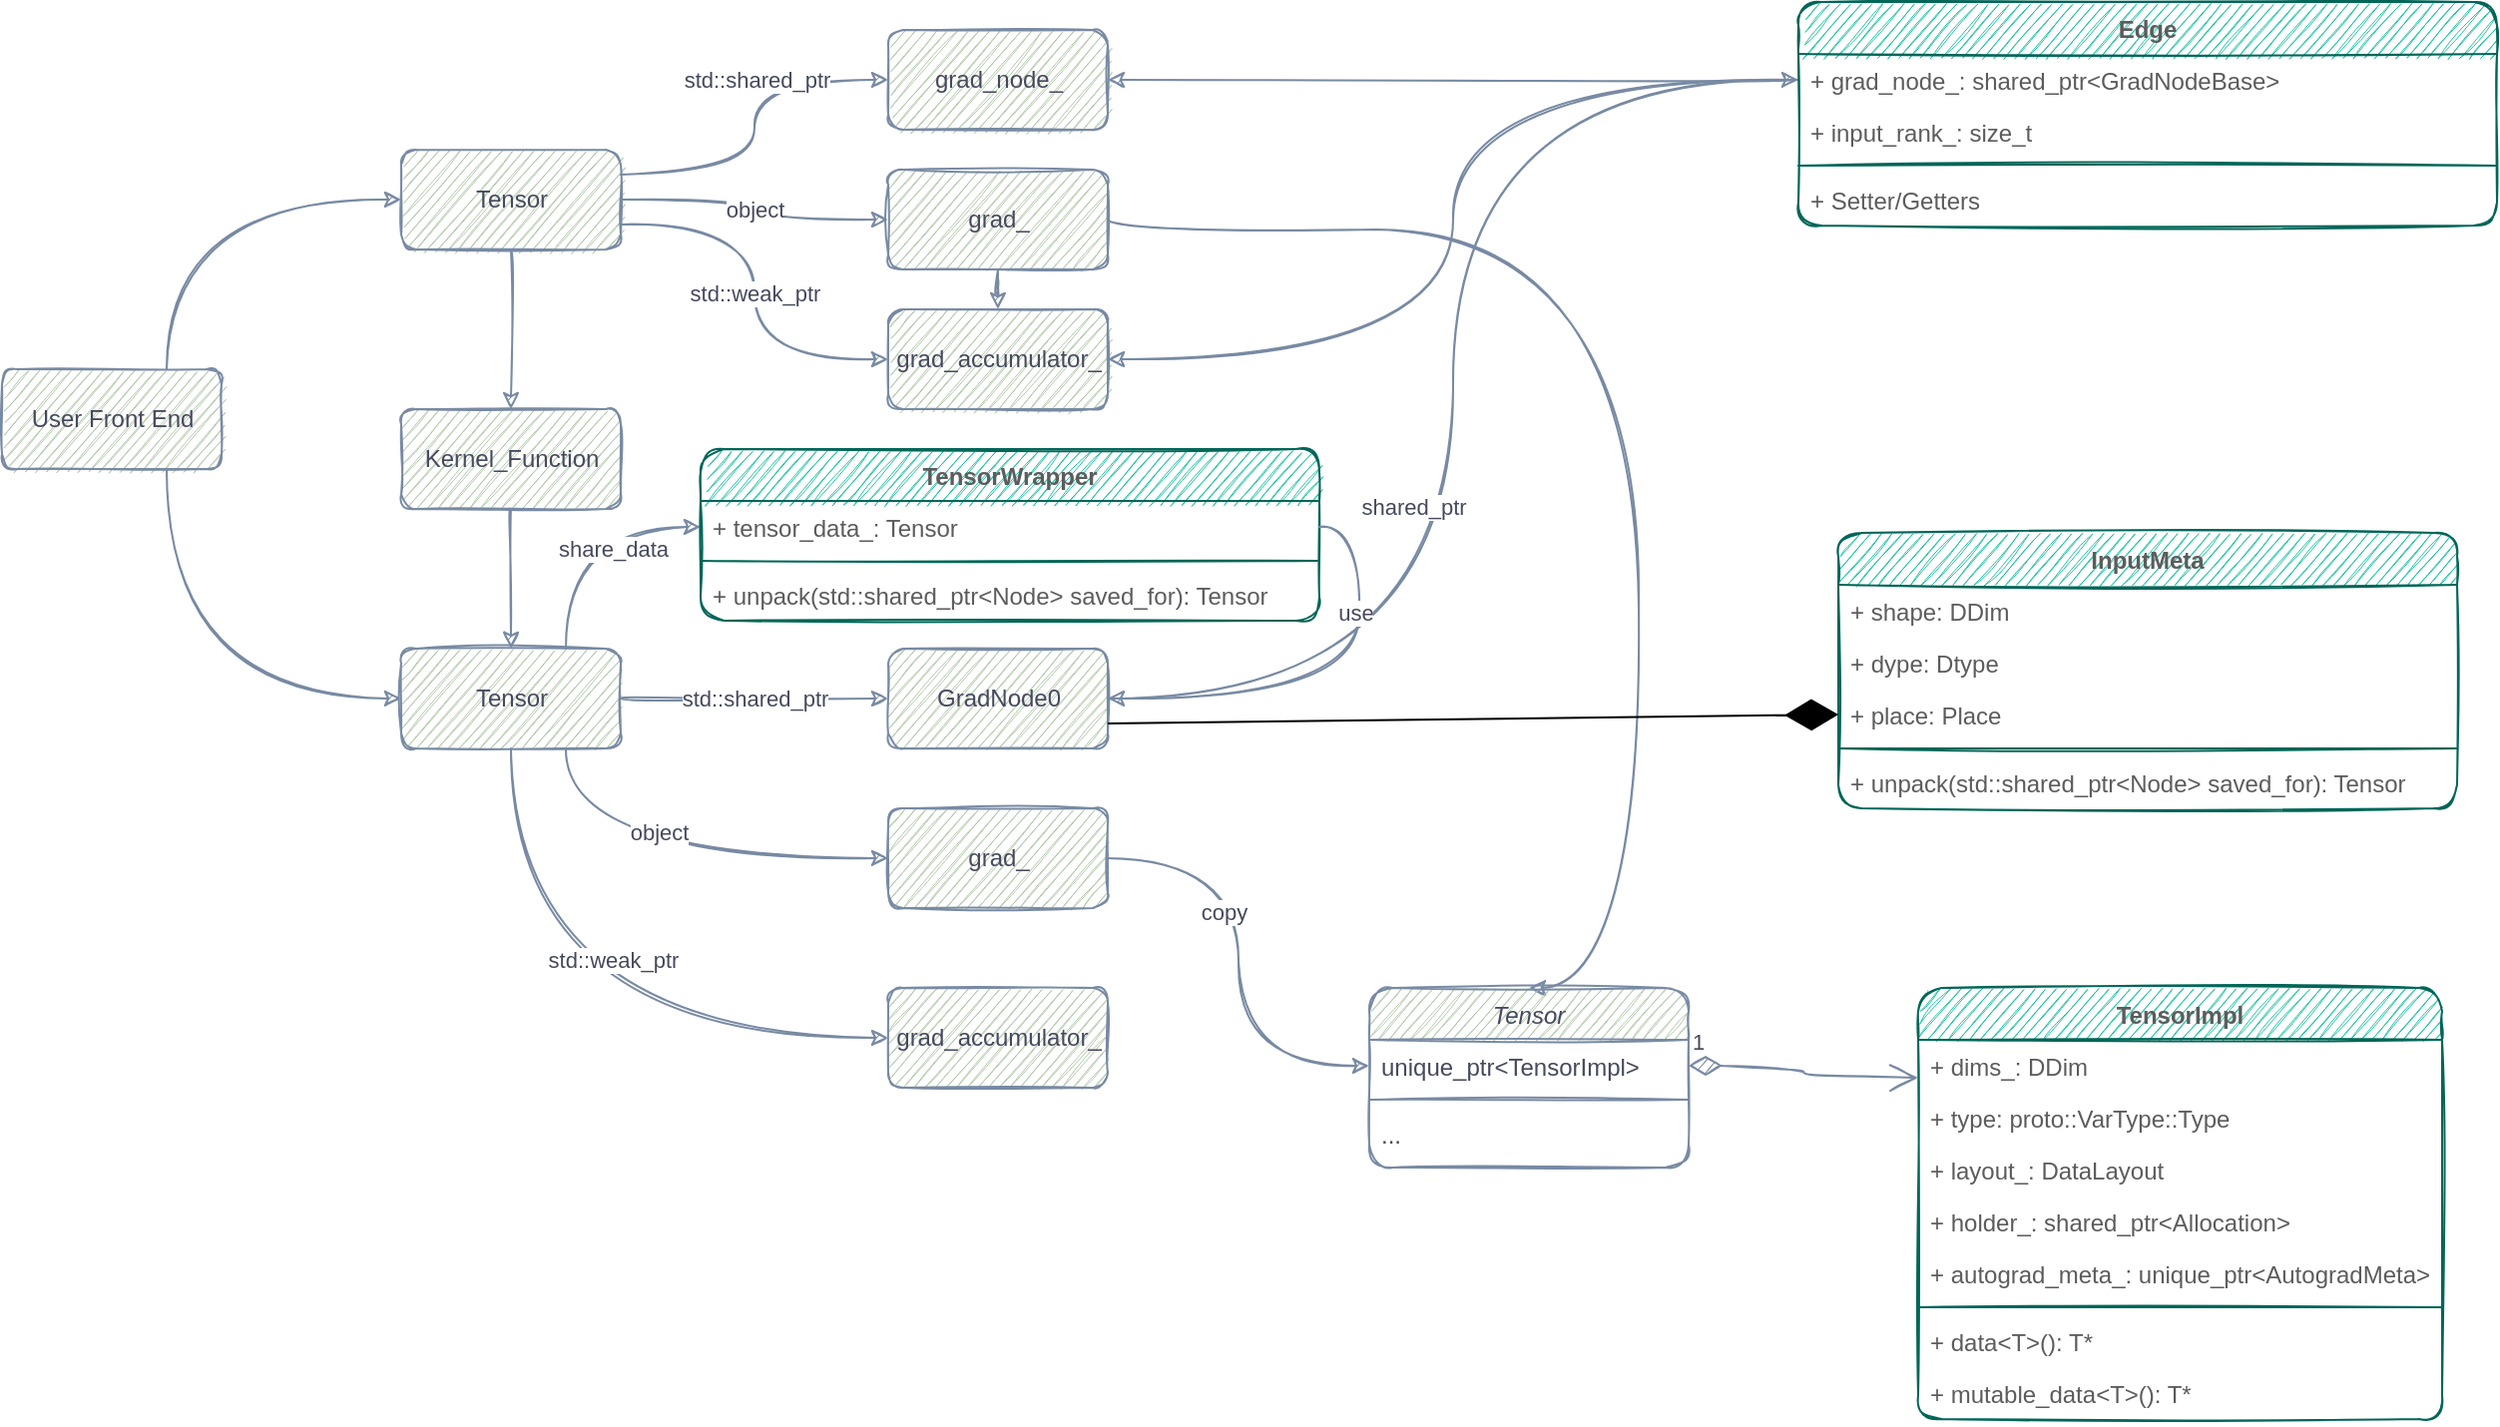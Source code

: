 <mxfile version="14.7.0" type="github">
  <diagram id="wdjLH5UwVM_nEjBRr2EJ" name="Page-1">
    <mxGraphModel dx="2066" dy="737" grid="1" gridSize="10" guides="1" tooltips="1" connect="1" arrows="1" fold="1" page="1" pageScale="1" pageWidth="850" pageHeight="1100" math="0" shadow="0">
      <root>
        <mxCell id="0" />
        <mxCell id="1" parent="0" />
        <mxCell id="DjDlUBk-94I_P1uRHrz8-1" style="edgeStyle=orthogonalEdgeStyle;curved=1;rounded=1;sketch=1;orthogonalLoop=1;jettySize=auto;html=1;exitX=0.5;exitY=1;exitDx=0;exitDy=0;entryX=0;entryY=0.5;entryDx=0;entryDy=0;fontColor=#46495D;strokeColor=#788AA3;fillColor=#B2C9AB;" parent="1" source="DjDlUBk-94I_P1uRHrz8-8" target="DjDlUBk-94I_P1uRHrz8-19" edge="1">
          <mxGeometry relative="1" as="geometry" />
        </mxCell>
        <mxCell id="DjDlUBk-94I_P1uRHrz8-2" value="std::weak_ptr" style="edgeLabel;html=1;align=center;verticalAlign=middle;resizable=0;points=[];fontColor=#46495D;" parent="DjDlUBk-94I_P1uRHrz8-1" vertex="1" connectable="0">
          <mxGeometry x="0.174" y="39" relative="1" as="geometry">
            <mxPoint as="offset" />
          </mxGeometry>
        </mxCell>
        <mxCell id="DjDlUBk-94I_P1uRHrz8-3" style="edgeStyle=orthogonalEdgeStyle;curved=1;rounded=1;sketch=1;orthogonalLoop=1;jettySize=auto;html=1;exitX=0.75;exitY=1;exitDx=0;exitDy=0;entryX=0;entryY=0.5;entryDx=0;entryDy=0;fontColor=#46495D;strokeColor=#788AA3;fillColor=#B2C9AB;" parent="1" source="DjDlUBk-94I_P1uRHrz8-8" target="DjDlUBk-94I_P1uRHrz8-15" edge="1">
          <mxGeometry relative="1" as="geometry" />
        </mxCell>
        <mxCell id="DjDlUBk-94I_P1uRHrz8-4" value="object" style="edgeLabel;html=1;align=center;verticalAlign=middle;resizable=0;points=[];fontColor=#46495D;" parent="DjDlUBk-94I_P1uRHrz8-3" vertex="1" connectable="0">
          <mxGeometry x="-0.068" y="13" relative="1" as="geometry">
            <mxPoint as="offset" />
          </mxGeometry>
        </mxCell>
        <mxCell id="DjDlUBk-94I_P1uRHrz8-5" value="std::shared_ptr" style="edgeStyle=orthogonalEdgeStyle;curved=1;rounded=1;sketch=1;orthogonalLoop=1;jettySize=auto;html=1;exitX=1;exitY=0.5;exitDx=0;exitDy=0;entryX=0;entryY=0.5;entryDx=0;entryDy=0;fontColor=#46495D;strokeColor=#788AA3;fillColor=#B2C9AB;" parent="1" source="DjDlUBk-94I_P1uRHrz8-8" target="DjDlUBk-94I_P1uRHrz8-12" edge="1">
          <mxGeometry relative="1" as="geometry" />
        </mxCell>
        <mxCell id="DjDlUBk-94I_P1uRHrz8-6" style="edgeStyle=orthogonalEdgeStyle;curved=1;rounded=1;sketch=1;orthogonalLoop=1;jettySize=auto;html=1;exitX=0.75;exitY=0;exitDx=0;exitDy=0;entryX=0;entryY=0.5;entryDx=0;entryDy=0;fontColor=#46495D;strokeColor=#788AA3;fillColor=#B2C9AB;" parent="1" source="DjDlUBk-94I_P1uRHrz8-8" target="DjDlUBk-94I_P1uRHrz8-49" edge="1">
          <mxGeometry relative="1" as="geometry" />
        </mxCell>
        <mxCell id="DjDlUBk-94I_P1uRHrz8-7" value="share_data" style="edgeLabel;html=1;align=center;verticalAlign=middle;resizable=0;points=[];fontColor=#46495D;" parent="DjDlUBk-94I_P1uRHrz8-6" vertex="1" connectable="0">
          <mxGeometry x="0.304" y="-11" relative="1" as="geometry">
            <mxPoint as="offset" />
          </mxGeometry>
        </mxCell>
        <mxCell id="DjDlUBk-94I_P1uRHrz8-8" value="Tensor" style="html=1;rounded=1;sketch=1;fontColor=#46495D;strokeColor=#788AA3;fillColor=#B2C9AB;" parent="1" vertex="1">
          <mxGeometry x="210" y="840" width="110" height="50" as="geometry" />
        </mxCell>
        <mxCell id="DjDlUBk-94I_P1uRHrz8-9" style="edgeStyle=orthogonalEdgeStyle;curved=1;rounded=1;sketch=1;orthogonalLoop=1;jettySize=auto;html=1;exitX=1;exitY=0.5;exitDx=0;exitDy=0;entryX=0;entryY=0.5;entryDx=0;entryDy=0;fontColor=#46495D;strokeColor=#788AA3;fillColor=#B2C9AB;" parent="1" source="DjDlUBk-94I_P1uRHrz8-12" target="oUVosOLtsmR4s0kaUU6V-9" edge="1">
          <mxGeometry relative="1" as="geometry">
            <mxPoint x="862.5" y="720" as="targetPoint" />
          </mxGeometry>
        </mxCell>
        <mxCell id="DjDlUBk-94I_P1uRHrz8-10" value="shared_ptr" style="edgeLabel;html=1;align=center;verticalAlign=middle;resizable=0;points=[];fontColor=#46495D;" parent="DjDlUBk-94I_P1uRHrz8-9" vertex="1" connectable="0">
          <mxGeometry x="-0.178" y="21" relative="1" as="geometry">
            <mxPoint x="1" as="offset" />
          </mxGeometry>
        </mxCell>
        <mxCell id="DjDlUBk-94I_P1uRHrz8-11" style="edgeStyle=orthogonalEdgeStyle;curved=1;rounded=1;sketch=1;orthogonalLoop=1;jettySize=auto;html=1;exitX=1;exitY=0.5;exitDx=0;exitDy=0;entryX=0.5;entryY=0;entryDx=0;entryDy=0;fontColor=#46495D;strokeColor=#788AA3;fillColor=#B2C9AB;" parent="1" source="DjDlUBk-94I_P1uRHrz8-28" target="DjDlUBk-94I_P1uRHrz8-29" edge="1">
          <mxGeometry relative="1" as="geometry">
            <Array as="points">
              <mxPoint x="564" y="630" />
              <mxPoint x="830" y="630" />
              <mxPoint x="830" y="1010" />
            </Array>
          </mxGeometry>
        </mxCell>
        <mxCell id="DjDlUBk-94I_P1uRHrz8-12" value="GradNode0" style="html=1;rounded=1;sketch=1;fontColor=#46495D;strokeColor=#788AA3;fillColor=#B2C9AB;" parent="1" vertex="1">
          <mxGeometry x="454" y="840" width="110" height="50" as="geometry" />
        </mxCell>
        <mxCell id="DjDlUBk-94I_P1uRHrz8-13" style="edgeStyle=orthogonalEdgeStyle;curved=1;rounded=1;sketch=1;orthogonalLoop=1;jettySize=auto;html=1;exitX=1;exitY=0.5;exitDx=0;exitDy=0;entryX=0;entryY=0.5;entryDx=0;entryDy=0;fontColor=#46495D;strokeColor=#788AA3;fillColor=#B2C9AB;" parent="1" source="DjDlUBk-94I_P1uRHrz8-15" target="DjDlUBk-94I_P1uRHrz8-30" edge="1">
          <mxGeometry relative="1" as="geometry" />
        </mxCell>
        <mxCell id="DjDlUBk-94I_P1uRHrz8-14" value="copy" style="edgeLabel;html=1;align=center;verticalAlign=middle;resizable=0;points=[];fontColor=#46495D;" parent="DjDlUBk-94I_P1uRHrz8-13" vertex="1" connectable="0">
          <mxGeometry x="-0.221" y="-8" relative="1" as="geometry">
            <mxPoint y="1" as="offset" />
          </mxGeometry>
        </mxCell>
        <mxCell id="DjDlUBk-94I_P1uRHrz8-15" value="grad_" style="html=1;rounded=1;sketch=1;fontColor=#46495D;strokeColor=#788AA3;fillColor=#B2C9AB;" parent="1" vertex="1">
          <mxGeometry x="454" y="920" width="110" height="50" as="geometry" />
        </mxCell>
        <mxCell id="DjDlUBk-94I_P1uRHrz8-16" style="edgeStyle=orthogonalEdgeStyle;curved=1;rounded=1;sketch=1;orthogonalLoop=1;jettySize=auto;html=1;exitX=0;exitY=0.5;exitDx=0;exitDy=0;entryX=1;entryY=0.5;entryDx=0;entryDy=0;fontColor=#46495D;strokeColor=#788AA3;fillColor=#B2C9AB;" parent="1" source="oUVosOLtsmR4s0kaUU6V-9" target="DjDlUBk-94I_P1uRHrz8-54" edge="1">
          <mxGeometry relative="1" as="geometry">
            <mxPoint x="564" y="555" as="targetPoint" />
            <mxPoint x="862.5" y="670" as="sourcePoint" />
          </mxGeometry>
        </mxCell>
        <mxCell id="DjDlUBk-94I_P1uRHrz8-17" style="edgeStyle=orthogonalEdgeStyle;curved=1;rounded=1;sketch=1;orthogonalLoop=1;jettySize=auto;html=1;exitX=0;exitY=0.5;exitDx=0;exitDy=0;entryX=1;entryY=0.5;entryDx=0;entryDy=0;fontColor=#46495D;strokeColor=#788AA3;fillColor=#B2C9AB;" parent="1" source="oUVosOLtsmR4s0kaUU6V-9" target="DjDlUBk-94I_P1uRHrz8-26" edge="1">
          <mxGeometry relative="1" as="geometry">
            <mxPoint x="685" y="695" as="sourcePoint" />
          </mxGeometry>
        </mxCell>
        <mxCell id="DjDlUBk-94I_P1uRHrz8-19" value="grad_accumulator_" style="html=1;rounded=1;sketch=1;fontColor=#46495D;strokeColor=#788AA3;fillColor=#B2C9AB;" parent="1" vertex="1">
          <mxGeometry x="454" y="1010" width="110" height="50" as="geometry" />
        </mxCell>
        <mxCell id="DjDlUBk-94I_P1uRHrz8-20" style="edgeStyle=orthogonalEdgeStyle;curved=1;rounded=1;sketch=1;orthogonalLoop=1;jettySize=auto;html=1;exitX=1;exitY=0.25;exitDx=0;exitDy=0;entryX=0;entryY=0.5;entryDx=0;entryDy=0;fontColor=#46495D;strokeColor=#788AA3;fillColor=#B2C9AB;" parent="1" source="DjDlUBk-94I_P1uRHrz8-25" target="DjDlUBk-94I_P1uRHrz8-54" edge="1">
          <mxGeometry relative="1" as="geometry">
            <mxPoint x="454" y="555" as="targetPoint" />
          </mxGeometry>
        </mxCell>
        <mxCell id="DjDlUBk-94I_P1uRHrz8-21" value="std::shared_ptr" style="edgeLabel;html=1;align=center;verticalAlign=middle;resizable=0;points=[];fontColor=#46495D;" parent="DjDlUBk-94I_P1uRHrz8-20" vertex="1" connectable="0">
          <mxGeometry x="0.274" relative="1" as="geometry">
            <mxPoint as="offset" />
          </mxGeometry>
        </mxCell>
        <mxCell id="DjDlUBk-94I_P1uRHrz8-22" value="std::weak_ptr" style="edgeStyle=orthogonalEdgeStyle;curved=1;rounded=1;sketch=1;orthogonalLoop=1;jettySize=auto;html=1;exitX=1;exitY=0.75;exitDx=0;exitDy=0;entryX=0;entryY=0.5;entryDx=0;entryDy=0;fontColor=#46495D;strokeColor=#788AA3;fillColor=#B2C9AB;" parent="1" source="DjDlUBk-94I_P1uRHrz8-25" target="DjDlUBk-94I_P1uRHrz8-26" edge="1">
          <mxGeometry relative="1" as="geometry" />
        </mxCell>
        <mxCell id="DjDlUBk-94I_P1uRHrz8-23" value="object" style="edgeStyle=orthogonalEdgeStyle;curved=1;rounded=1;sketch=1;orthogonalLoop=1;jettySize=auto;html=1;exitX=1;exitY=0.5;exitDx=0;exitDy=0;entryX=0;entryY=0.5;entryDx=0;entryDy=0;fontColor=#46495D;strokeColor=#788AA3;fillColor=#B2C9AB;" parent="1" source="DjDlUBk-94I_P1uRHrz8-25" target="DjDlUBk-94I_P1uRHrz8-28" edge="1">
          <mxGeometry relative="1" as="geometry" />
        </mxCell>
        <mxCell id="DjDlUBk-94I_P1uRHrz8-24" style="edgeStyle=orthogonalEdgeStyle;curved=1;rounded=1;sketch=1;orthogonalLoop=1;jettySize=auto;html=1;exitX=0.5;exitY=1;exitDx=0;exitDy=0;fontColor=#46495D;strokeColor=#788AA3;fillColor=#B2C9AB;" parent="1" source="DjDlUBk-94I_P1uRHrz8-25" target="DjDlUBk-94I_P1uRHrz8-38" edge="1">
          <mxGeometry relative="1" as="geometry" />
        </mxCell>
        <mxCell id="DjDlUBk-94I_P1uRHrz8-25" value="Tensor" style="html=1;rounded=1;sketch=1;fontColor=#46495D;strokeColor=#788AA3;fillColor=#B2C9AB;" parent="1" vertex="1">
          <mxGeometry x="210" y="590" width="110" height="50" as="geometry" />
        </mxCell>
        <mxCell id="DjDlUBk-94I_P1uRHrz8-26" value="grad_accumulator_" style="html=1;rounded=1;sketch=1;fontColor=#46495D;strokeColor=#788AA3;fillColor=#B2C9AB;" parent="1" vertex="1">
          <mxGeometry x="454" y="670" width="110" height="50" as="geometry" />
        </mxCell>
        <mxCell id="DjDlUBk-94I_P1uRHrz8-27" value="" style="edgeStyle=orthogonalEdgeStyle;curved=1;rounded=1;sketch=1;orthogonalLoop=1;jettySize=auto;html=1;fontColor=#46495D;strokeColor=#788AA3;fillColor=#B2C9AB;" parent="1" source="DjDlUBk-94I_P1uRHrz8-28" target="DjDlUBk-94I_P1uRHrz8-26" edge="1">
          <mxGeometry relative="1" as="geometry" />
        </mxCell>
        <mxCell id="DjDlUBk-94I_P1uRHrz8-28" value="grad_" style="html=1;rounded=1;sketch=1;fontColor=#46495D;strokeColor=#788AA3;fillColor=#B2C9AB;" parent="1" vertex="1">
          <mxGeometry x="454" y="600" width="110" height="50" as="geometry" />
        </mxCell>
        <mxCell id="DjDlUBk-94I_P1uRHrz8-29" value="Tensor" style="swimlane;fontStyle=2;align=center;verticalAlign=top;childLayout=stackLayout;horizontal=1;startSize=26;horizontalStack=0;resizeParent=1;resizeLast=0;collapsible=1;marginBottom=0;shadow=0;strokeWidth=1;fillColor=#B2C9AB;strokeColor=#788AA3;fontColor=#46495D;sketch=1;rounded=1;" parent="1" vertex="1">
          <mxGeometry x="695" y="1010" width="160" height="90" as="geometry">
            <mxRectangle x="230" y="140" width="160" height="26" as="alternateBounds" />
          </mxGeometry>
        </mxCell>
        <mxCell id="DjDlUBk-94I_P1uRHrz8-30" value="unique_ptr&lt;TensorImpl&gt;" style="text;align=left;verticalAlign=top;spacingLeft=4;spacingRight=4;overflow=hidden;rotatable=0;points=[[0,0.5],[1,0.5]];portConstraint=eastwest;shadow=0;html=0;fontColor=#46495D;sketch=1;rounded=1;" parent="DjDlUBk-94I_P1uRHrz8-29" vertex="1">
          <mxGeometry y="26" width="160" height="26" as="geometry" />
        </mxCell>
        <mxCell id="DjDlUBk-94I_P1uRHrz8-31" value="" style="line;html=1;strokeWidth=1;align=left;verticalAlign=middle;spacingTop=-1;spacingLeft=3;spacingRight=3;rotatable=0;labelPosition=right;points=[];portConstraint=eastwest;fillColor=#B2C9AB;strokeColor=#788AA3;fontColor=#46495D;sketch=1;rounded=1;" parent="DjDlUBk-94I_P1uRHrz8-29" vertex="1">
          <mxGeometry y="52" width="160" height="8" as="geometry" />
        </mxCell>
        <mxCell id="DjDlUBk-94I_P1uRHrz8-32" value="..." style="text;align=left;verticalAlign=top;spacingLeft=4;spacingRight=4;overflow=hidden;rotatable=0;points=[[0,0.5],[1,0.5]];portConstraint=eastwest;fontColor=#46495D;sketch=1;rounded=1;" parent="DjDlUBk-94I_P1uRHrz8-29" vertex="1">
          <mxGeometry y="60" width="160" height="26" as="geometry" />
        </mxCell>
        <mxCell id="DjDlUBk-94I_P1uRHrz8-33" value="1" style="endArrow=open;html=1;endSize=12;startArrow=diamondThin;startSize=14;startFill=1;edgeStyle=orthogonalEdgeStyle;align=left;verticalAlign=bottom;entryX=0;entryY=0.5;entryDx=0;entryDy=0;strokeColor=#788AA3;fontColor=#46495D;curved=1;sketch=1;exitX=1;exitY=0.5;exitDx=0;exitDy=0;" parent="1" source="DjDlUBk-94I_P1uRHrz8-30" edge="1">
          <mxGeometry x="-1" y="3" relative="1" as="geometry">
            <mxPoint x="740" y="1025" as="sourcePoint" />
            <mxPoint x="970" y="1055" as="targetPoint" />
          </mxGeometry>
        </mxCell>
        <mxCell id="DjDlUBk-94I_P1uRHrz8-34" style="edgeStyle=orthogonalEdgeStyle;curved=1;rounded=1;sketch=1;orthogonalLoop=1;jettySize=auto;html=1;exitX=0.75;exitY=0;exitDx=0;exitDy=0;entryX=0;entryY=0.5;entryDx=0;entryDy=0;fontColor=#46495D;strokeColor=#788AA3;fillColor=#B2C9AB;" parent="1" source="DjDlUBk-94I_P1uRHrz8-36" target="DjDlUBk-94I_P1uRHrz8-25" edge="1">
          <mxGeometry relative="1" as="geometry" />
        </mxCell>
        <mxCell id="DjDlUBk-94I_P1uRHrz8-35" style="edgeStyle=orthogonalEdgeStyle;curved=1;rounded=1;sketch=1;orthogonalLoop=1;jettySize=auto;html=1;exitX=0.75;exitY=1;exitDx=0;exitDy=0;entryX=0;entryY=0.5;entryDx=0;entryDy=0;fontColor=#46495D;strokeColor=#788AA3;fillColor=#B2C9AB;" parent="1" source="DjDlUBk-94I_P1uRHrz8-36" target="DjDlUBk-94I_P1uRHrz8-8" edge="1">
          <mxGeometry relative="1" as="geometry" />
        </mxCell>
        <mxCell id="DjDlUBk-94I_P1uRHrz8-36" value="User Front End" style="html=1;rounded=1;sketch=1;fontColor=#46495D;strokeColor=#788AA3;fillColor=#B2C9AB;" parent="1" vertex="1">
          <mxGeometry x="10" y="700" width="110" height="50" as="geometry" />
        </mxCell>
        <mxCell id="DjDlUBk-94I_P1uRHrz8-37" style="edgeStyle=orthogonalEdgeStyle;curved=1;rounded=1;sketch=1;orthogonalLoop=1;jettySize=auto;html=1;exitX=0.5;exitY=1;exitDx=0;exitDy=0;entryX=0.5;entryY=0;entryDx=0;entryDy=0;fontColor=#46495D;strokeColor=#788AA3;fillColor=#B2C9AB;" parent="1" source="DjDlUBk-94I_P1uRHrz8-38" target="DjDlUBk-94I_P1uRHrz8-8" edge="1">
          <mxGeometry relative="1" as="geometry" />
        </mxCell>
        <mxCell id="DjDlUBk-94I_P1uRHrz8-38" value="Kernel_Function" style="html=1;rounded=1;sketch=1;fontColor=#46495D;strokeColor=#788AA3;fillColor=#B2C9AB;" parent="1" vertex="1">
          <mxGeometry x="210" y="720" width="110" height="50" as="geometry" />
        </mxCell>
        <mxCell id="DjDlUBk-94I_P1uRHrz8-39" value="TensorImpl" style="swimlane;fontStyle=1;align=center;verticalAlign=top;childLayout=stackLayout;horizontal=1;startSize=26;horizontalStack=0;resizeParent=1;resizeParentMax=0;resizeLast=0;collapsible=1;marginBottom=0;sketch=1;rounded=1;fillColor=#21C0A5;strokeColor=#006658;fontColor=#5C5C5C;" parent="1" vertex="1">
          <mxGeometry x="970" y="1010" width="262.5" height="216" as="geometry" />
        </mxCell>
        <mxCell id="DjDlUBk-94I_P1uRHrz8-40" value="+ dims_: DDim" style="text;strokeColor=none;fillColor=none;align=left;verticalAlign=top;spacingLeft=4;spacingRight=4;overflow=hidden;rotatable=0;points=[[0,0.5],[1,0.5]];portConstraint=eastwest;sketch=1;rounded=1;fontColor=#5C5C5C;" parent="DjDlUBk-94I_P1uRHrz8-39" vertex="1">
          <mxGeometry y="26" width="262.5" height="26" as="geometry" />
        </mxCell>
        <mxCell id="DjDlUBk-94I_P1uRHrz8-41" value="+ type: proto::VarType::Type" style="text;strokeColor=none;fillColor=none;align=left;verticalAlign=top;spacingLeft=4;spacingRight=4;overflow=hidden;rotatable=0;points=[[0,0.5],[1,0.5]];portConstraint=eastwest;sketch=1;rounded=1;fontColor=#5C5C5C;" parent="DjDlUBk-94I_P1uRHrz8-39" vertex="1">
          <mxGeometry y="52" width="262.5" height="26" as="geometry" />
        </mxCell>
        <mxCell id="DjDlUBk-94I_P1uRHrz8-42" value="+ layout_: DataLayout" style="text;strokeColor=none;fillColor=none;align=left;verticalAlign=top;spacingLeft=4;spacingRight=4;overflow=hidden;rotatable=0;points=[[0,0.5],[1,0.5]];portConstraint=eastwest;sketch=1;rounded=1;fontColor=#5C5C5C;" parent="DjDlUBk-94I_P1uRHrz8-39" vertex="1">
          <mxGeometry y="78" width="262.5" height="26" as="geometry" />
        </mxCell>
        <mxCell id="DjDlUBk-94I_P1uRHrz8-43" value="+ holder_: shared_ptr&lt;Allocation&gt;" style="text;strokeColor=none;fillColor=none;align=left;verticalAlign=top;spacingLeft=4;spacingRight=4;overflow=hidden;rotatable=0;points=[[0,0.5],[1,0.5]];portConstraint=eastwest;sketch=1;rounded=1;fontColor=#5C5C5C;" parent="DjDlUBk-94I_P1uRHrz8-39" vertex="1">
          <mxGeometry y="104" width="262.5" height="26" as="geometry" />
        </mxCell>
        <mxCell id="DjDlUBk-94I_P1uRHrz8-44" value="+ autograd_meta_: unique_ptr&lt;AutogradMeta&gt;" style="text;strokeColor=none;fillColor=none;align=left;verticalAlign=top;spacingLeft=4;spacingRight=4;overflow=hidden;rotatable=0;points=[[0,0.5],[1,0.5]];portConstraint=eastwest;sketch=1;rounded=1;fontColor=#5C5C5C;" parent="DjDlUBk-94I_P1uRHrz8-39" vertex="1">
          <mxGeometry y="130" width="262.5" height="26" as="geometry" />
        </mxCell>
        <mxCell id="DjDlUBk-94I_P1uRHrz8-45" value="" style="line;strokeWidth=1;fillColor=none;align=left;verticalAlign=middle;spacingTop=-1;spacingLeft=3;spacingRight=3;rotatable=0;labelPosition=right;points=[];portConstraint=eastwest;sketch=1;rounded=1;strokeColor=#006658;fontColor=#5C5C5C;" parent="DjDlUBk-94I_P1uRHrz8-39" vertex="1">
          <mxGeometry y="156" width="262.5" height="8" as="geometry" />
        </mxCell>
        <mxCell id="DjDlUBk-94I_P1uRHrz8-46" value="+ data&lt;T&gt;(): T*" style="text;strokeColor=none;fillColor=none;align=left;verticalAlign=top;spacingLeft=4;spacingRight=4;overflow=hidden;rotatable=0;points=[[0,0.5],[1,0.5]];portConstraint=eastwest;sketch=1;rounded=1;fontColor=#5C5C5C;" parent="DjDlUBk-94I_P1uRHrz8-39" vertex="1">
          <mxGeometry y="164" width="262.5" height="26" as="geometry" />
        </mxCell>
        <mxCell id="DjDlUBk-94I_P1uRHrz8-47" value="+ mutable_data&lt;T&gt;(): T*" style="text;strokeColor=none;fillColor=none;align=left;verticalAlign=top;spacingLeft=4;spacingRight=4;overflow=hidden;rotatable=0;points=[[0,0.5],[1,0.5]];portConstraint=eastwest;sketch=1;rounded=1;fontColor=#5C5C5C;" parent="DjDlUBk-94I_P1uRHrz8-39" vertex="1">
          <mxGeometry y="190" width="262.5" height="26" as="geometry" />
        </mxCell>
        <mxCell id="DjDlUBk-94I_P1uRHrz8-48" value="TensorWrapper" style="swimlane;fontStyle=1;align=center;verticalAlign=top;childLayout=stackLayout;horizontal=1;startSize=26;horizontalStack=0;resizeParent=1;resizeParentMax=0;resizeLast=0;collapsible=1;marginBottom=0;sketch=1;rounded=1;fillColor=#21C0A5;strokeColor=#006658;fontColor=#5C5C5C;" parent="1" vertex="1">
          <mxGeometry x="360" y="740" width="310" height="86" as="geometry" />
        </mxCell>
        <mxCell id="DjDlUBk-94I_P1uRHrz8-49" value="+ tensor_data_: Tensor" style="text;strokeColor=none;fillColor=none;align=left;verticalAlign=top;spacingLeft=4;spacingRight=4;overflow=hidden;rotatable=0;points=[[0,0.5],[1,0.5]];portConstraint=eastwest;sketch=1;rounded=1;fontColor=#5C5C5C;" parent="DjDlUBk-94I_P1uRHrz8-48" vertex="1">
          <mxGeometry y="26" width="310" height="26" as="geometry" />
        </mxCell>
        <mxCell id="DjDlUBk-94I_P1uRHrz8-50" value="" style="line;strokeWidth=1;fillColor=none;align=left;verticalAlign=middle;spacingTop=-1;spacingLeft=3;spacingRight=3;rotatable=0;labelPosition=right;points=[];portConstraint=eastwest;sketch=1;rounded=1;strokeColor=#006658;fontColor=#5C5C5C;" parent="DjDlUBk-94I_P1uRHrz8-48" vertex="1">
          <mxGeometry y="52" width="310" height="8" as="geometry" />
        </mxCell>
        <mxCell id="DjDlUBk-94I_P1uRHrz8-51" value="+ unpack(std::shared_ptr&lt;Node&gt; saved_for): Tensor" style="text;strokeColor=none;fillColor=none;align=left;verticalAlign=top;spacingLeft=4;spacingRight=4;overflow=hidden;rotatable=0;points=[[0,0.5],[1,0.5]];portConstraint=eastwest;sketch=1;rounded=1;fontColor=#5C5C5C;" parent="DjDlUBk-94I_P1uRHrz8-48" vertex="1">
          <mxGeometry y="60" width="310" height="26" as="geometry" />
        </mxCell>
        <mxCell id="DjDlUBk-94I_P1uRHrz8-52" style="edgeStyle=orthogonalEdgeStyle;curved=1;rounded=1;sketch=1;orthogonalLoop=1;jettySize=auto;html=1;exitX=1;exitY=0.5;exitDx=0;exitDy=0;entryX=1;entryY=0.5;entryDx=0;entryDy=0;fontColor=#46495D;strokeColor=#788AA3;fillColor=#B2C9AB;" parent="1" source="DjDlUBk-94I_P1uRHrz8-49" target="DjDlUBk-94I_P1uRHrz8-12" edge="1">
          <mxGeometry relative="1" as="geometry" />
        </mxCell>
        <mxCell id="DjDlUBk-94I_P1uRHrz8-53" value="use" style="edgeLabel;html=1;align=center;verticalAlign=middle;resizable=0;points=[];fontColor=#46495D;" parent="DjDlUBk-94I_P1uRHrz8-52" vertex="1" connectable="0">
          <mxGeometry x="-0.447" y="-2" relative="1" as="geometry">
            <mxPoint y="-1" as="offset" />
          </mxGeometry>
        </mxCell>
        <mxCell id="DjDlUBk-94I_P1uRHrz8-54" value="grad_node_" style="html=1;rounded=1;sketch=1;fontColor=#46495D;strokeColor=#788AA3;fillColor=#B2C9AB;" parent="1" vertex="1">
          <mxGeometry x="454" y="530" width="110" height="50" as="geometry" />
        </mxCell>
        <mxCell id="oUVosOLtsmR4s0kaUU6V-1" value="InputMeta" style="swimlane;fontStyle=1;align=center;verticalAlign=top;childLayout=stackLayout;horizontal=1;startSize=26;horizontalStack=0;resizeParent=1;resizeParentMax=0;resizeLast=0;collapsible=1;marginBottom=0;sketch=1;rounded=1;fillColor=#21C0A5;strokeColor=#006658;fontColor=#5C5C5C;" vertex="1" parent="1">
          <mxGeometry x="930" y="782" width="310" height="138" as="geometry" />
        </mxCell>
        <mxCell id="oUVosOLtsmR4s0kaUU6V-2" value="+ shape: DDim" style="text;strokeColor=none;fillColor=none;align=left;verticalAlign=top;spacingLeft=4;spacingRight=4;overflow=hidden;rotatable=0;points=[[0,0.5],[1,0.5]];portConstraint=eastwest;sketch=1;rounded=1;fontColor=#5C5C5C;" vertex="1" parent="oUVosOLtsmR4s0kaUU6V-1">
          <mxGeometry y="26" width="310" height="26" as="geometry" />
        </mxCell>
        <mxCell id="oUVosOLtsmR4s0kaUU6V-5" value="+ dype: Dtype" style="text;strokeColor=none;fillColor=none;align=left;verticalAlign=top;spacingLeft=4;spacingRight=4;overflow=hidden;rotatable=0;points=[[0,0.5],[1,0.5]];portConstraint=eastwest;sketch=1;rounded=1;fontColor=#5C5C5C;" vertex="1" parent="oUVosOLtsmR4s0kaUU6V-1">
          <mxGeometry y="52" width="310" height="26" as="geometry" />
        </mxCell>
        <mxCell id="oUVosOLtsmR4s0kaUU6V-6" value="+ place: Place" style="text;strokeColor=none;fillColor=none;align=left;verticalAlign=top;spacingLeft=4;spacingRight=4;overflow=hidden;rotatable=0;points=[[0,0.5],[1,0.5]];portConstraint=eastwest;sketch=1;rounded=1;fontColor=#5C5C5C;" vertex="1" parent="oUVosOLtsmR4s0kaUU6V-1">
          <mxGeometry y="78" width="310" height="26" as="geometry" />
        </mxCell>
        <mxCell id="oUVosOLtsmR4s0kaUU6V-3" value="" style="line;strokeWidth=1;fillColor=none;align=left;verticalAlign=middle;spacingTop=-1;spacingLeft=3;spacingRight=3;rotatable=0;labelPosition=right;points=[];portConstraint=eastwest;sketch=1;rounded=1;strokeColor=#006658;fontColor=#5C5C5C;" vertex="1" parent="oUVosOLtsmR4s0kaUU6V-1">
          <mxGeometry y="104" width="310" height="8" as="geometry" />
        </mxCell>
        <mxCell id="oUVosOLtsmR4s0kaUU6V-4" value="+ unpack(std::shared_ptr&lt;Node&gt; saved_for): Tensor" style="text;strokeColor=none;fillColor=none;align=left;verticalAlign=top;spacingLeft=4;spacingRight=4;overflow=hidden;rotatable=0;points=[[0,0.5],[1,0.5]];portConstraint=eastwest;sketch=1;rounded=1;fontColor=#5C5C5C;" vertex="1" parent="oUVosOLtsmR4s0kaUU6V-1">
          <mxGeometry y="112" width="310" height="26" as="geometry" />
        </mxCell>
        <mxCell id="oUVosOLtsmR4s0kaUU6V-7" value="" style="endArrow=diamondThin;endFill=1;endSize=24;html=1;exitX=1;exitY=0.75;exitDx=0;exitDy=0;entryX=0;entryY=0.5;entryDx=0;entryDy=0;" edge="1" parent="1" source="DjDlUBk-94I_P1uRHrz8-12" target="oUVosOLtsmR4s0kaUU6V-6">
          <mxGeometry width="160" relative="1" as="geometry">
            <mxPoint x="570" y="870" as="sourcePoint" />
            <mxPoint x="730" y="870" as="targetPoint" />
          </mxGeometry>
        </mxCell>
        <mxCell id="oUVosOLtsmR4s0kaUU6V-8" value="Edge" style="swimlane;fontStyle=1;align=center;verticalAlign=top;childLayout=stackLayout;horizontal=1;startSize=26;horizontalStack=0;resizeParent=1;resizeParentMax=0;resizeLast=0;collapsible=1;marginBottom=0;sketch=1;rounded=1;fillColor=#21C0A5;strokeColor=#006658;fontColor=#5C5C5C;" vertex="1" parent="1">
          <mxGeometry x="910" y="516" width="350" height="112" as="geometry" />
        </mxCell>
        <mxCell id="oUVosOLtsmR4s0kaUU6V-9" value="+ grad_node_: shared_ptr&lt;GradNodeBase&gt;" style="text;strokeColor=none;fillColor=none;align=left;verticalAlign=top;spacingLeft=4;spacingRight=4;overflow=hidden;rotatable=0;points=[[0,0.5],[1,0.5]];portConstraint=eastwest;sketch=1;rounded=1;fontColor=#5C5C5C;" vertex="1" parent="oUVosOLtsmR4s0kaUU6V-8">
          <mxGeometry y="26" width="350" height="26" as="geometry" />
        </mxCell>
        <mxCell id="oUVosOLtsmR4s0kaUU6V-10" value="+ input_rank_: size_t " style="text;strokeColor=none;fillColor=none;align=left;verticalAlign=top;spacingLeft=4;spacingRight=4;overflow=hidden;rotatable=0;points=[[0,0.5],[1,0.5]];portConstraint=eastwest;sketch=1;rounded=1;fontColor=#5C5C5C;" vertex="1" parent="oUVosOLtsmR4s0kaUU6V-8">
          <mxGeometry y="52" width="350" height="26" as="geometry" />
        </mxCell>
        <mxCell id="oUVosOLtsmR4s0kaUU6V-11" value="" style="line;strokeWidth=1;fillColor=none;align=left;verticalAlign=middle;spacingTop=-1;spacingLeft=3;spacingRight=3;rotatable=0;labelPosition=right;points=[];portConstraint=eastwest;sketch=1;rounded=1;strokeColor=#006658;fontColor=#5C5C5C;" vertex="1" parent="oUVosOLtsmR4s0kaUU6V-8">
          <mxGeometry y="78" width="350" height="8" as="geometry" />
        </mxCell>
        <mxCell id="oUVosOLtsmR4s0kaUU6V-12" value="+ Setter/Getters" style="text;strokeColor=none;fillColor=none;align=left;verticalAlign=top;spacingLeft=4;spacingRight=4;overflow=hidden;rotatable=0;points=[[0,0.5],[1,0.5]];portConstraint=eastwest;sketch=1;rounded=1;fontColor=#5C5C5C;" vertex="1" parent="oUVosOLtsmR4s0kaUU6V-8">
          <mxGeometry y="86" width="350" height="26" as="geometry" />
        </mxCell>
      </root>
    </mxGraphModel>
  </diagram>
</mxfile>
